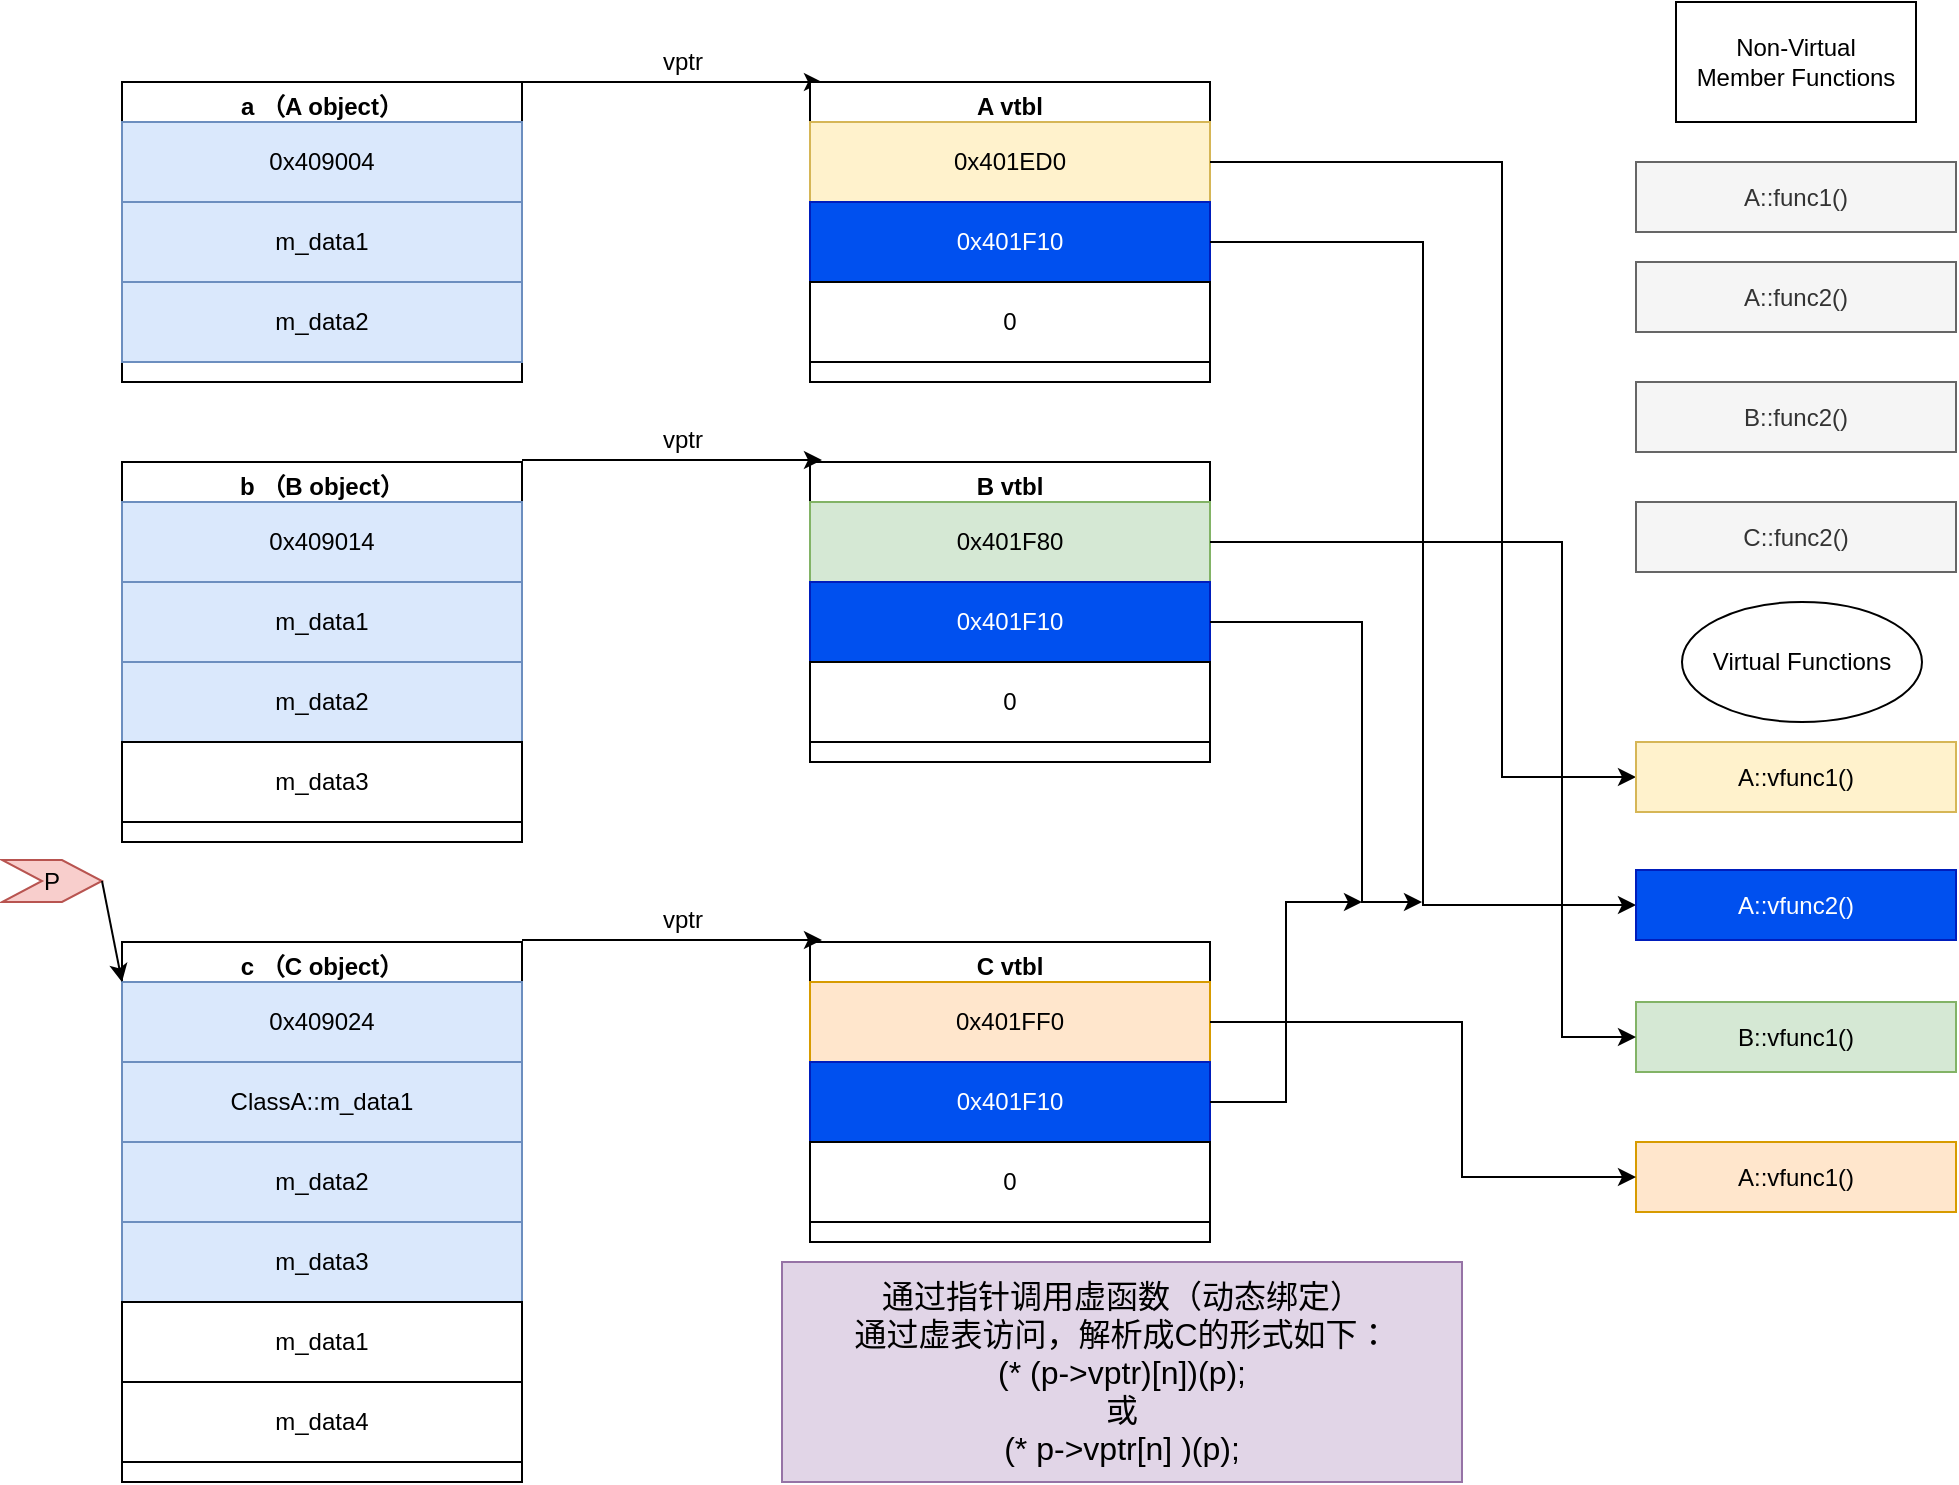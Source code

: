 <mxfile version="18.0.6" type="device"><diagram id="mjjX_nRcOoRW4oNwX7Qi" name="第 1 页"><mxGraphModel dx="1422" dy="865" grid="1" gridSize="10" guides="1" tooltips="1" connect="1" arrows="1" fold="1" page="1" pageScale="1" pageWidth="827" pageHeight="1169" math="0" shadow="0"><root><mxCell id="0"/><mxCell id="1" parent="0"/><mxCell id="-rmeHkL6CwRGBodUXCVF-1" value="a （A object）" style="swimlane;" parent="1" vertex="1"><mxGeometry x="70" y="50" width="200" height="150" as="geometry"/></mxCell><mxCell id="-rmeHkL6CwRGBodUXCVF-2" value="0x409004" style="whiteSpace=wrap;html=1;fillColor=#dae8fc;strokeColor=#6c8ebf;" parent="-rmeHkL6CwRGBodUXCVF-1" vertex="1"><mxGeometry y="20" width="200" height="40" as="geometry"/></mxCell><mxCell id="-rmeHkL6CwRGBodUXCVF-3" value="m_data1" style="whiteSpace=wrap;html=1;fillColor=#dae8fc;strokeColor=#6c8ebf;" parent="-rmeHkL6CwRGBodUXCVF-1" vertex="1"><mxGeometry y="60" width="200" height="40" as="geometry"/></mxCell><mxCell id="-rmeHkL6CwRGBodUXCVF-4" value="m_data2" style="whiteSpace=wrap;html=1;fillColor=#dae8fc;strokeColor=#6c8ebf;" parent="-rmeHkL6CwRGBodUXCVF-1" vertex="1"><mxGeometry y="100" width="200" height="40" as="geometry"/></mxCell><mxCell id="-rmeHkL6CwRGBodUXCVF-9" value="b （B object）" style="swimlane;" parent="1" vertex="1"><mxGeometry x="70" y="240" width="200" height="190" as="geometry"/></mxCell><mxCell id="-rmeHkL6CwRGBodUXCVF-10" value="0x409014" style="whiteSpace=wrap;html=1;fillColor=#dae8fc;strokeColor=#6c8ebf;" parent="-rmeHkL6CwRGBodUXCVF-9" vertex="1"><mxGeometry y="20" width="200" height="40" as="geometry"/></mxCell><mxCell id="-rmeHkL6CwRGBodUXCVF-11" value="m_data1" style="whiteSpace=wrap;html=1;fillColor=#dae8fc;strokeColor=#6c8ebf;" parent="-rmeHkL6CwRGBodUXCVF-9" vertex="1"><mxGeometry y="60" width="200" height="40" as="geometry"/></mxCell><mxCell id="-rmeHkL6CwRGBodUXCVF-12" value="m_data2" style="whiteSpace=wrap;html=1;fillColor=#dae8fc;strokeColor=#6c8ebf;" parent="-rmeHkL6CwRGBodUXCVF-9" vertex="1"><mxGeometry y="100" width="200" height="40" as="geometry"/></mxCell><mxCell id="-rmeHkL6CwRGBodUXCVF-13" value="m_data3" style="whiteSpace=wrap;html=1;" parent="-rmeHkL6CwRGBodUXCVF-9" vertex="1"><mxGeometry y="140" width="200" height="40" as="geometry"/></mxCell><mxCell id="-rmeHkL6CwRGBodUXCVF-17" value="c （C object）" style="swimlane;" parent="1" vertex="1"><mxGeometry x="70" y="480" width="200" height="270" as="geometry"/></mxCell><mxCell id="-rmeHkL6CwRGBodUXCVF-18" value="0x409024" style="whiteSpace=wrap;html=1;fillColor=#dae8fc;strokeColor=#6c8ebf;" parent="-rmeHkL6CwRGBodUXCVF-17" vertex="1"><mxGeometry y="20" width="200" height="40" as="geometry"/></mxCell><mxCell id="-rmeHkL6CwRGBodUXCVF-19" value="ClassA::m_data1" style="whiteSpace=wrap;html=1;fillColor=#dae8fc;strokeColor=#6c8ebf;" parent="-rmeHkL6CwRGBodUXCVF-17" vertex="1"><mxGeometry y="60" width="200" height="40" as="geometry"/></mxCell><mxCell id="-rmeHkL6CwRGBodUXCVF-20" value="m_data2" style="whiteSpace=wrap;html=1;fillColor=#dae8fc;strokeColor=#6c8ebf;" parent="-rmeHkL6CwRGBodUXCVF-17" vertex="1"><mxGeometry y="100" width="200" height="40" as="geometry"/></mxCell><mxCell id="-rmeHkL6CwRGBodUXCVF-21" value="m_data3" style="whiteSpace=wrap;html=1;fillColor=#dae8fc;strokeColor=#6c8ebf;" parent="-rmeHkL6CwRGBodUXCVF-17" vertex="1"><mxGeometry y="140" width="200" height="40" as="geometry"/></mxCell><mxCell id="-rmeHkL6CwRGBodUXCVF-22" value="m_data1" style="whiteSpace=wrap;html=1;" parent="-rmeHkL6CwRGBodUXCVF-17" vertex="1"><mxGeometry y="180" width="200" height="40" as="geometry"/></mxCell><mxCell id="-rmeHkL6CwRGBodUXCVF-23" value="m_data4" style="whiteSpace=wrap;html=1;" parent="-rmeHkL6CwRGBodUXCVF-17" vertex="1"><mxGeometry y="220" width="200" height="40" as="geometry"/></mxCell><mxCell id="-rmeHkL6CwRGBodUXCVF-25" value="" style="endArrow=classic;html=1;rounded=0;exitX=1;exitY=0;exitDx=0;exitDy=0;" parent="1" source="-rmeHkL6CwRGBodUXCVF-1" edge="1"><mxGeometry width="50" height="50" relative="1" as="geometry"><mxPoint x="310" y="110" as="sourcePoint"/><mxPoint x="420" y="50" as="targetPoint"/></mxGeometry></mxCell><mxCell id="-rmeHkL6CwRGBodUXCVF-26" value="vptr" style="text;html=1;align=center;verticalAlign=middle;resizable=0;points=[];autosize=1;strokeColor=none;fillColor=none;" parent="1" vertex="1"><mxGeometry x="330" y="30" width="40" height="20" as="geometry"/></mxCell><mxCell id="-rmeHkL6CwRGBodUXCVF-27" value="A vtbl" style="swimlane;" parent="1" vertex="1"><mxGeometry x="414" y="50" width="200" height="150" as="geometry"/></mxCell><mxCell id="-rmeHkL6CwRGBodUXCVF-28" value="0x401ED0" style="whiteSpace=wrap;html=1;fillColor=#fff2cc;strokeColor=#d6b656;" parent="-rmeHkL6CwRGBodUXCVF-27" vertex="1"><mxGeometry y="20" width="200" height="40" as="geometry"/></mxCell><mxCell id="-rmeHkL6CwRGBodUXCVF-29" value="0x401F10" style="whiteSpace=wrap;html=1;fillColor=#0050ef;fontColor=#ffffff;strokeColor=#001DBC;" parent="-rmeHkL6CwRGBodUXCVF-27" vertex="1"><mxGeometry y="60" width="200" height="40" as="geometry"/></mxCell><mxCell id="-rmeHkL6CwRGBodUXCVF-30" value="0" style="whiteSpace=wrap;html=1;" parent="-rmeHkL6CwRGBodUXCVF-27" vertex="1"><mxGeometry y="100" width="200" height="40" as="geometry"/></mxCell><mxCell id="b6Rr35UHCcEqh859B4Ox-1" value="B vtbl" style="swimlane;" vertex="1" parent="1"><mxGeometry x="414" y="240" width="200" height="150" as="geometry"/></mxCell><mxCell id="b6Rr35UHCcEqh859B4Ox-2" value="0x401F80" style="whiteSpace=wrap;html=1;fillColor=#d5e8d4;strokeColor=#82b366;" vertex="1" parent="b6Rr35UHCcEqh859B4Ox-1"><mxGeometry y="20" width="200" height="40" as="geometry"/></mxCell><mxCell id="b6Rr35UHCcEqh859B4Ox-3" value="0x401F10" style="whiteSpace=wrap;html=1;fillColor=#0050ef;fontColor=#ffffff;strokeColor=#001DBC;" vertex="1" parent="b6Rr35UHCcEqh859B4Ox-1"><mxGeometry y="60" width="200" height="40" as="geometry"/></mxCell><mxCell id="b6Rr35UHCcEqh859B4Ox-4" value="0" style="whiteSpace=wrap;html=1;" vertex="1" parent="b6Rr35UHCcEqh859B4Ox-1"><mxGeometry y="100" width="200" height="40" as="geometry"/></mxCell><mxCell id="b6Rr35UHCcEqh859B4Ox-6" value="C vtbl" style="swimlane;" vertex="1" parent="1"><mxGeometry x="414" y="480" width="200" height="150" as="geometry"/></mxCell><mxCell id="b6Rr35UHCcEqh859B4Ox-7" value="0x401FF0" style="whiteSpace=wrap;html=1;fillColor=#ffe6cc;strokeColor=#d79b00;" vertex="1" parent="b6Rr35UHCcEqh859B4Ox-6"><mxGeometry y="20" width="200" height="40" as="geometry"/></mxCell><mxCell id="b6Rr35UHCcEqh859B4Ox-8" value="0x401F10" style="whiteSpace=wrap;html=1;fillColor=#0050ef;fontColor=#ffffff;strokeColor=#001DBC;" vertex="1" parent="b6Rr35UHCcEqh859B4Ox-6"><mxGeometry y="60" width="200" height="40" as="geometry"/></mxCell><mxCell id="b6Rr35UHCcEqh859B4Ox-9" value="0" style="whiteSpace=wrap;html=1;" vertex="1" parent="b6Rr35UHCcEqh859B4Ox-6"><mxGeometry y="100" width="200" height="40" as="geometry"/></mxCell><mxCell id="b6Rr35UHCcEqh859B4Ox-10" value="" style="endArrow=classic;html=1;rounded=0;exitX=1;exitY=0;exitDx=0;exitDy=0;" edge="1" parent="1"><mxGeometry width="50" height="50" relative="1" as="geometry"><mxPoint x="270" y="239" as="sourcePoint"/><mxPoint x="420" y="239" as="targetPoint"/></mxGeometry></mxCell><mxCell id="b6Rr35UHCcEqh859B4Ox-11" value="vptr" style="text;html=1;align=center;verticalAlign=middle;resizable=0;points=[];autosize=1;strokeColor=none;fillColor=none;" vertex="1" parent="1"><mxGeometry x="330" y="219" width="40" height="20" as="geometry"/></mxCell><mxCell id="b6Rr35UHCcEqh859B4Ox-12" value="" style="endArrow=classic;html=1;rounded=0;exitX=1;exitY=0;exitDx=0;exitDy=0;" edge="1" parent="1"><mxGeometry width="50" height="50" relative="1" as="geometry"><mxPoint x="270" y="479" as="sourcePoint"/><mxPoint x="420" y="479" as="targetPoint"/></mxGeometry></mxCell><mxCell id="b6Rr35UHCcEqh859B4Ox-13" value="vptr" style="text;html=1;align=center;verticalAlign=middle;resizable=0;points=[];autosize=1;strokeColor=none;fillColor=none;" vertex="1" parent="1"><mxGeometry x="330" y="459" width="40" height="20" as="geometry"/></mxCell><mxCell id="b6Rr35UHCcEqh859B4Ox-14" value="" style="edgeStyle=elbowEdgeStyle;elbow=horizontal;endArrow=classic;html=1;rounded=0;exitX=1;exitY=0.5;exitDx=0;exitDy=0;entryX=0;entryY=0.5;entryDx=0;entryDy=0;" edge="1" parent="1" source="-rmeHkL6CwRGBodUXCVF-28" target="b6Rr35UHCcEqh859B4Ox-15"><mxGeometry width="50" height="50" relative="1" as="geometry"><mxPoint x="660" y="420" as="sourcePoint"/><mxPoint x="800" y="320" as="targetPoint"/><Array as="points"><mxPoint x="760" y="220"/></Array></mxGeometry></mxCell><mxCell id="b6Rr35UHCcEqh859B4Ox-15" value="A::vfunc1()" style="rounded=0;whiteSpace=wrap;html=1;fillColor=#fff2cc;strokeColor=#d6b656;" vertex="1" parent="1"><mxGeometry x="827" y="380" width="160" height="35" as="geometry"/></mxCell><mxCell id="b6Rr35UHCcEqh859B4Ox-17" value="" style="edgeStyle=elbowEdgeStyle;elbow=horizontal;endArrow=classic;html=1;rounded=0;entryX=0;entryY=0.5;entryDx=0;entryDy=0;" edge="1" parent="1" source="-rmeHkL6CwRGBodUXCVF-29" target="b6Rr35UHCcEqh859B4Ox-18"><mxGeometry width="50" height="50" relative="1" as="geometry"><mxPoint x="630" y="140" as="sourcePoint"/><mxPoint x="790" y="460" as="targetPoint"/></mxGeometry></mxCell><mxCell id="b6Rr35UHCcEqh859B4Ox-18" value="A::vfunc2()" style="rounded=0;whiteSpace=wrap;html=1;fillColor=#0050ef;strokeColor=#001DBC;fontColor=#ffffff;" vertex="1" parent="1"><mxGeometry x="827" y="444" width="160" height="35" as="geometry"/></mxCell><mxCell id="b6Rr35UHCcEqh859B4Ox-19" value="B::vfunc1()" style="rounded=0;whiteSpace=wrap;html=1;fillColor=#d5e8d4;strokeColor=#82b366;" vertex="1" parent="1"><mxGeometry x="827" y="510" width="160" height="35" as="geometry"/></mxCell><mxCell id="b6Rr35UHCcEqh859B4Ox-20" value="A::vfunc1()" style="rounded=0;whiteSpace=wrap;html=1;fillColor=#ffe6cc;strokeColor=#d79b00;" vertex="1" parent="1"><mxGeometry x="827" y="580" width="160" height="35" as="geometry"/></mxCell><mxCell id="b6Rr35UHCcEqh859B4Ox-21" value="" style="edgeStyle=elbowEdgeStyle;elbow=horizontal;endArrow=classic;html=1;rounded=0;exitX=1;exitY=0.5;exitDx=0;exitDy=0;" edge="1" parent="1" source="b6Rr35UHCcEqh859B4Ox-3"><mxGeometry width="50" height="50" relative="1" as="geometry"><mxPoint x="624" y="140" as="sourcePoint"/><mxPoint x="720" y="460" as="targetPoint"/><Array as="points"><mxPoint x="690" y="390"/></Array></mxGeometry></mxCell><mxCell id="b6Rr35UHCcEqh859B4Ox-23" value="" style="edgeStyle=elbowEdgeStyle;elbow=horizontal;endArrow=classic;html=1;rounded=0;exitX=1;exitY=0.5;exitDx=0;exitDy=0;" edge="1" parent="1" source="b6Rr35UHCcEqh859B4Ox-8"><mxGeometry width="50" height="50" relative="1" as="geometry"><mxPoint x="650" y="570" as="sourcePoint"/><mxPoint x="690" y="460" as="targetPoint"/></mxGeometry></mxCell><mxCell id="b6Rr35UHCcEqh859B4Ox-24" value="" style="edgeStyle=elbowEdgeStyle;elbow=horizontal;endArrow=classic;html=1;rounded=0;exitX=1;exitY=0.5;exitDx=0;exitDy=0;entryX=0;entryY=0.5;entryDx=0;entryDy=0;" edge="1" parent="1" source="b6Rr35UHCcEqh859B4Ox-2" target="b6Rr35UHCcEqh859B4Ox-19"><mxGeometry width="50" height="50" relative="1" as="geometry"><mxPoint x="624" y="100" as="sourcePoint"/><mxPoint x="810" y="560" as="targetPoint"/><Array as="points"><mxPoint x="790" y="410"/></Array></mxGeometry></mxCell><mxCell id="b6Rr35UHCcEqh859B4Ox-25" value="" style="edgeStyle=elbowEdgeStyle;elbow=horizontal;endArrow=classic;html=1;rounded=0;exitX=1;exitY=0.5;exitDx=0;exitDy=0;" edge="1" parent="1" source="b6Rr35UHCcEqh859B4Ox-7" target="b6Rr35UHCcEqh859B4Ox-20"><mxGeometry width="50" height="50" relative="1" as="geometry"><mxPoint x="634" y="110" as="sourcePoint"/><mxPoint x="820" y="600" as="targetPoint"/><Array as="points"><mxPoint x="740" y="560"/><mxPoint x="720" y="560"/></Array></mxGeometry></mxCell><mxCell id="b6Rr35UHCcEqh859B4Ox-27" value="Virtual Functions" style="ellipse;whiteSpace=wrap;html=1;" vertex="1" parent="1"><mxGeometry x="850" y="310" width="120" height="60" as="geometry"/></mxCell><mxCell id="b6Rr35UHCcEqh859B4Ox-30" value="Non-Virtual&lt;br&gt;Member Functions" style="whiteSpace=wrap;html=1;" vertex="1" parent="1"><mxGeometry x="847" y="10" width="120" height="60" as="geometry"/></mxCell><mxCell id="b6Rr35UHCcEqh859B4Ox-31" value="A::func1()" style="rounded=0;whiteSpace=wrap;html=1;fillColor=#f5f5f5;strokeColor=#666666;fontColor=#333333;" vertex="1" parent="1"><mxGeometry x="827" y="90" width="160" height="35" as="geometry"/></mxCell><mxCell id="b6Rr35UHCcEqh859B4Ox-32" value="A::func2()" style="rounded=0;whiteSpace=wrap;html=1;fillColor=#f5f5f5;strokeColor=#666666;fontColor=#333333;" vertex="1" parent="1"><mxGeometry x="827" y="140" width="160" height="35" as="geometry"/></mxCell><mxCell id="b6Rr35UHCcEqh859B4Ox-33" value="B::func2()" style="rounded=0;whiteSpace=wrap;html=1;fillColor=#f5f5f5;strokeColor=#666666;fontColor=#333333;" vertex="1" parent="1"><mxGeometry x="827" y="200" width="160" height="35" as="geometry"/></mxCell><mxCell id="b6Rr35UHCcEqh859B4Ox-34" value="C::func2()" style="rounded=0;whiteSpace=wrap;html=1;fillColor=#f5f5f5;strokeColor=#666666;fontColor=#333333;" vertex="1" parent="1"><mxGeometry x="827" y="260" width="160" height="35" as="geometry"/></mxCell><mxCell id="b6Rr35UHCcEqh859B4Ox-36" value="P" style="shape=step;perimeter=stepPerimeter;whiteSpace=wrap;html=1;fixedSize=1;fillColor=#f8cecc;strokeColor=#b85450;" vertex="1" parent="1"><mxGeometry x="10" y="439" width="50" height="21" as="geometry"/></mxCell><mxCell id="b6Rr35UHCcEqh859B4Ox-37" value="" style="endArrow=classic;html=1;rounded=0;exitX=1;exitY=0.5;exitDx=0;exitDy=0;entryX=0;entryY=0;entryDx=0;entryDy=0;" edge="1" parent="1" source="b6Rr35UHCcEqh859B4Ox-36" target="-rmeHkL6CwRGBodUXCVF-18"><mxGeometry width="50" height="50" relative="1" as="geometry"><mxPoint x="650" y="420" as="sourcePoint"/><mxPoint x="700" y="370" as="targetPoint"/></mxGeometry></mxCell><mxCell id="b6Rr35UHCcEqh859B4Ox-38" value="&lt;div style=&quot;font-size: 16px;&quot;&gt;&lt;font style=&quot;font-size: 16px;&quot;&gt;通过指针调用虚函数（动态绑定）&lt;/font&gt;&lt;/div&gt;&lt;div style=&quot;font-size: 16px;&quot;&gt;&lt;font style=&quot;font-size: 16px;&quot;&gt;通过虚表访问，解析成C的形式如下：&lt;/font&gt;&lt;/div&gt;&lt;div style=&quot;font-size: 16px;&quot;&gt;&lt;font style=&quot;font-size: 16px;&quot;&gt;(* (p-&amp;gt;vptr)[n])(p);&lt;/font&gt;&lt;/div&gt;&lt;div style=&quot;font-size: 16px;&quot;&gt;&lt;font style=&quot;font-size: 16px;&quot;&gt;或&lt;/font&gt;&lt;/div&gt;&lt;div style=&quot;font-size: 16px;&quot;&gt;&lt;font style=&quot;font-size: 16px;&quot;&gt;(* p-&amp;gt;vptr[n] )(p);&lt;/font&gt;&lt;/div&gt;" style="whiteSpace=wrap;html=1;fillColor=#e1d5e7;strokeColor=#9673a6;" vertex="1" parent="1"><mxGeometry x="400" y="640" width="340" height="110" as="geometry"/></mxCell></root></mxGraphModel></diagram></mxfile>